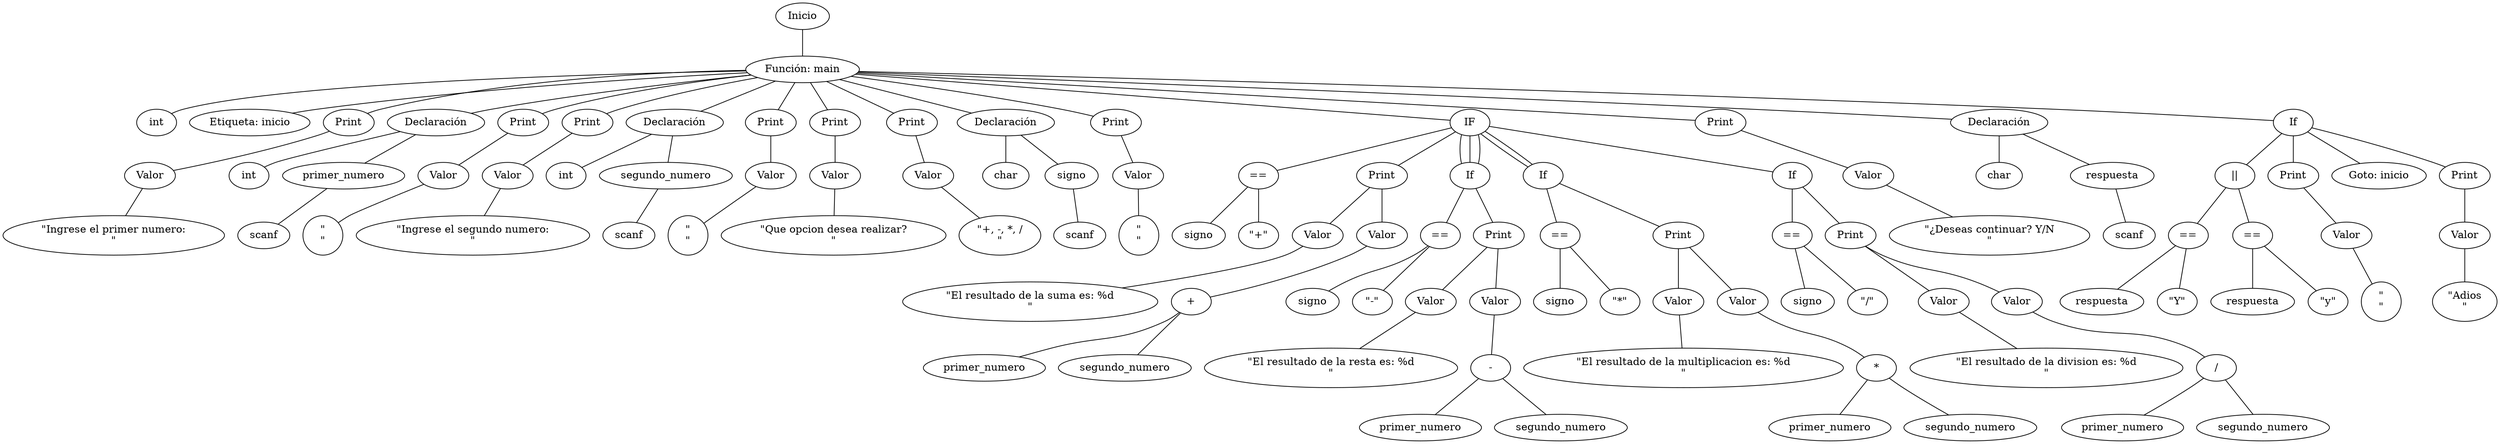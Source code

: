 graph {
	106 [label=int]
	107 [label="Etiqueta: inicio"]
	108 [label="\"Ingrese el primer numero:\n\""]
	109 [label=Valor]
	109 -- 108
	110 [label=Print]
	110 -- 109
	111 [label=int]
	112 [label=scanf]
	113 [label=primer_numero]
	113 -- 112
	114 [label="Declaración"]
	114 -- 111
	114 -- 113
	115 [label="\"\n\""]
	116 [label=Valor]
	116 -- 115
	117 [label=Print]
	117 -- 116
	118 [label="\"Ingrese el segundo numero:\n\""]
	119 [label=Valor]
	119 -- 118
	120 [label=Print]
	120 -- 119
	121 [label=int]
	122 [label=scanf]
	123 [label=segundo_numero]
	123 -- 122
	124 [label="Declaración"]
	124 -- 121
	124 -- 123
	125 [label="\"\n\""]
	126 [label=Valor]
	126 -- 125
	127 [label=Print]
	127 -- 126
	128 [label="\"Que opcion desea realizar?\n\""]
	129 [label=Valor]
	129 -- 128
	130 [label=Print]
	130 -- 129
	131 [label="\"+, -, *, /\n\""]
	132 [label=Valor]
	132 -- 131
	133 [label=Print]
	133 -- 132
	134 [label=char]
	135 [label=scanf]
	136 [label=signo]
	136 -- 135
	137 [label="Declaración"]
	137 -- 134
	137 -- 136
	138 [label="\"\n\""]
	139 [label=Valor]
	139 -- 138
	140 [label=Print]
	140 -- 139
	141 [label=signo]
	142 [label="\"+\""]
	143 -- 141
	143 [label="=="]
	143 -- 142
	144 [label="\"El resultado de la suma es: %d\n\""]
	145 [label=Valor]
	145 -- 144
	146 [label=primer_numero]
	147 [label=segundo_numero]
	148 -- 146
	148 [label="+"]
	148 -- 147
	149 [label=Valor]
	149 -- 148
	150 [label=Print]
	150 -- 145
	150 -- 149
	151 [label=If]
	151 -- 143
	151 -- 150
	152 [label=signo]
	153 [label="\"-\""]
	154 -- 152
	154 [label="=="]
	154 -- 153
	155 [label="\"El resultado de la resta es: %d\n\""]
	156 [label=Valor]
	156 -- 155
	157 [label=primer_numero]
	158 [label=segundo_numero]
	159 -- 157
	159 [label="-"]
	159 -- 158
	160 [label=Valor]
	160 -- 159
	161 [label=Print]
	161 -- 156
	161 -- 160
	162 [label=If]
	162 -- 154
	162 -- 161
	151 [label=IF]
	151 -- 162
	163 [label=signo]
	164 [label="\"*\""]
	165 -- 163
	165 [label="=="]
	165 -- 164
	166 [label="\"El resultado de la multiplicacion es: %d\n\""]
	167 [label=Valor]
	167 -- 166
	168 [label=primer_numero]
	169 [label=segundo_numero]
	170 -- 168
	170 [label="*"]
	170 -- 169
	171 [label=Valor]
	171 -- 170
	172 [label=Print]
	172 -- 167
	172 -- 171
	173 [label=If]
	173 -- 165
	173 -- 172
	151 [label=IF]
	151 -- 162
	151 -- 173
	174 [label=signo]
	175 [label="\"/\""]
	176 -- 174
	176 [label="=="]
	176 -- 175
	177 [label="\"El resultado de la division es: %d\n\""]
	178 [label=Valor]
	178 -- 177
	179 [label=primer_numero]
	180 [label=segundo_numero]
	181 -- 179
	181 [label="/"]
	181 -- 180
	182 [label=Valor]
	182 -- 181
	183 [label=Print]
	183 -- 178
	183 -- 182
	184 [label=If]
	184 -- 176
	184 -- 183
	151 [label=IF]
	151 -- 162
	151 -- 173
	151 -- 184
	185 [label="\"¿Deseas continuar? Y/N\n\""]
	186 [label=Valor]
	186 -- 185
	187 [label=Print]
	187 -- 186
	188 [label=char]
	189 [label=scanf]
	190 [label=respuesta]
	190 -- 189
	191 [label="Declaración"]
	191 -- 188
	191 -- 190
	192 [label=respuesta]
	193 [label="\"Y\""]
	194 -- 192
	194 [label="=="]
	194 -- 193
	195 [label=respuesta]
	196 [label="\"y\""]
	197 -- 195
	197 [label="=="]
	197 -- 196
	198 -- 194
	198 [label="||"]
	198 -- 197
	199 [label="\"\n\""]
	200 [label=Valor]
	200 -- 199
	201 [label=Print]
	201 -- 200
	202 [label="Goto: inicio"]
	203 [label=If]
	203 -- 198
	203 -- 201
	203 -- 202
	204 [label="\"Adios\n\""]
	205 [label=Valor]
	205 -- 204
	206 [label=Print]
	206 -- 205
	203 -- 206
	207 [label="Función: main"]
	207 -- 106
	207 -- 107
	207 -- 110
	207 -- 114
	207 -- 117
	207 -- 120
	207 -- 124
	207 -- 127
	207 -- 130
	207 -- 133
	207 -- 137
	207 -- 140
	207 -- 151
	207 -- 187
	207 -- 191
	207 -- 203
	208 [label=Inicio]
	208 -- 207
}
